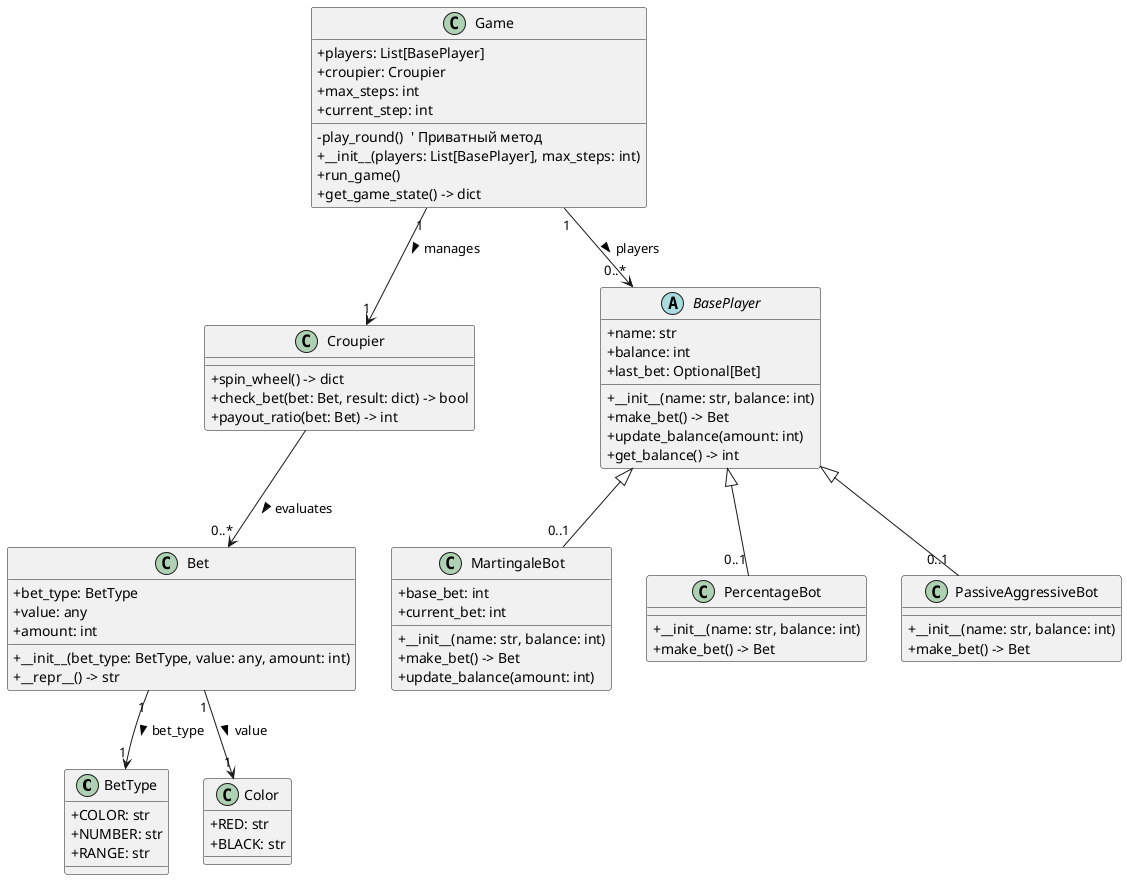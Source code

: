 @startuml
skinparam classAttributeIconSize 0

class BetType {
    +COLOR: str
    +NUMBER: str
    +RANGE: str
}

class Color {
    +RED: str
    +BLACK: str
}

class Bet {
    +bet_type: BetType
    +value: any
    +amount: int
    +__init__(bet_type: BetType, value: any, amount: int)
    +__repr__() -> str
}

class Croupier {
    +spin_wheel() -> dict
    +check_bet(bet: Bet, result: dict) -> bool
    +payout_ratio(bet: Bet) -> int
}

abstract class BasePlayer {
    +name: str
    +balance: int
    +last_bet: Optional[Bet]
    +__init__(name: str, balance: int)
    +make_bet() -> Bet
    +update_balance(amount: int)
    +get_balance() -> int
}

class MartingaleBot {
    +base_bet: int
    +current_bet: int
    +__init__(name: str, balance: int)
    +make_bet() -> Bet
    +update_balance(amount: int)
}

class PercentageBot {
    +__init__(name: str, balance: int)
    +make_bet() -> Bet
}

class PassiveAggressiveBot {
    +__init__(name: str, balance: int)
    +make_bet() -> Bet
}

class Game {
    +players: List[BasePlayer]
    +croupier: Croupier
    +max_steps: int
    +current_step: int
    -play_round()  ' Приватный метод
    +__init__(players: List[BasePlayer], max_steps: int)
    +run_game()
    +get_game_state() -> dict
}

Game "1" --> "1" Croupier : manages >
Game "1" --> "0..*" BasePlayer : players >
Croupier --> "0..*" Bet : evaluates >
Bet "1" --> "1" BetType : bet_type >
Bet "1" --> "1" Color : value >

BasePlayer <|-- "0..1" MartingaleBot
BasePlayer <|-- "0..1" PercentageBot
BasePlayer <|-- "0..1" PassiveAggressiveBot

@enduml
